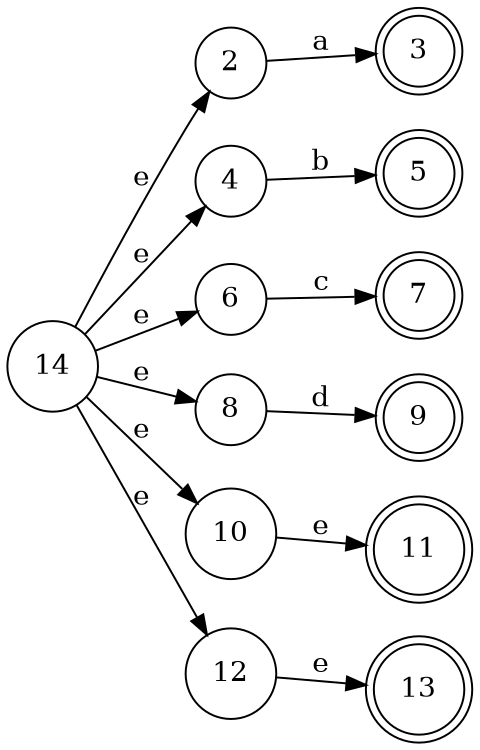 digraph finite_state_machine {
	rankdir=LR size="8,5"
	node [shape=doublecircle]
	3
	5
	7
	9
	11
	13
	node [shape=circle]
	2 -> 3 [label=a]
	4 -> 5 [label=b]
	6 -> 7 [label=c]
	8 -> 9 [label=d]
	10 -> 11 [label=e]
	12 -> 13 [label=e]
	14 -> 2 [label=e]
	14 -> 4 [label=e]
	14 -> 6 [label=e]
	14 -> 8 [label=e]
	14 -> 10 [label=e]
	14 -> 12 [label=e]
}
